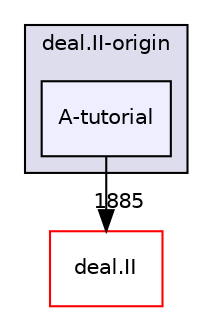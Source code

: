 digraph "include/deal.II-origin/A-tutorial" {
  compound=true
  node [ fontsize="10", fontname="Helvetica"];
  edge [ labelfontsize="10", labelfontname="Helvetica"];
  subgraph clusterdir_1627ce85bc33b76c4cb222dfe9aeffd7 {
    graph [ bgcolor="#ddddee", pencolor="black", label="deal.II-origin" fontname="Helvetica", fontsize="10", URL="dir_1627ce85bc33b76c4cb222dfe9aeffd7.html"]
  dir_cbbe9442a940b8d21279e199216556ac [shape=box, label="A-tutorial", style="filled", fillcolor="#eeeeff", pencolor="black", URL="dir_cbbe9442a940b8d21279e199216556ac.html"];
  }
  dir_ee90d91a514b839c31faec7a1d916f67 [shape=box label="deal.II" fillcolor="white" style="filled" color="red" URL="dir_ee90d91a514b839c31faec7a1d916f67.html"];
  dir_cbbe9442a940b8d21279e199216556ac->dir_ee90d91a514b839c31faec7a1d916f67 [headlabel="1885", labeldistance=1.5 headhref="dir_000036_000009.html"];
}

